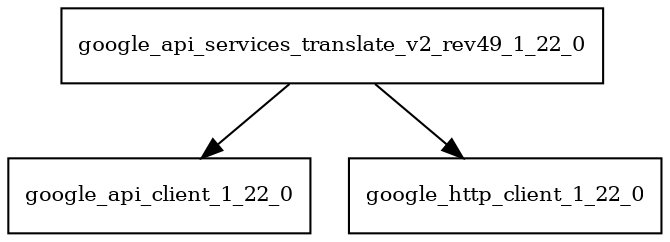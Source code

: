 digraph google_api_services_translate_v2_rev49_1_22_0_dependencies {
  node [shape = box, fontsize=10.0];
  google_api_services_translate_v2_rev49_1_22_0 -> google_api_client_1_22_0;
  google_api_services_translate_v2_rev49_1_22_0 -> google_http_client_1_22_0;
}
